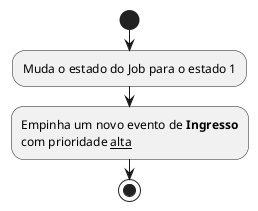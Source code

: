 @startuml action_dispatch
start
  :Muda o estado do Job para o estado 1;
  :Empinha um novo evento de **Ingresso**
  com prioridade __alta__;
stop
@enduml
